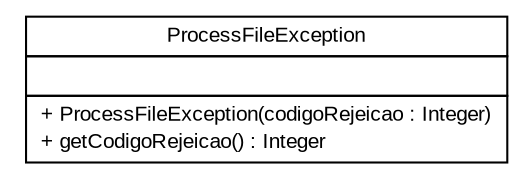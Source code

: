 #!/usr/local/bin/dot
#
# Class diagram 
# Generated by UMLGraph version R5_6 (http://www.umlgraph.org/)
#

digraph G {
	edge [fontname="arial",fontsize=10,labelfontname="arial",labelfontsize=10];
	node [fontname="arial",fontsize=10,shape=plaintext];
	nodesep=0.25;
	ranksep=0.5;
	// br.gov.to.sefaz.exception.file.ProcessFileException
	c7 [label=<<table title="br.gov.to.sefaz.exception.file.ProcessFileException" border="0" cellborder="1" cellspacing="0" cellpadding="2" port="p" href="./ProcessFileException.html">
		<tr><td><table border="0" cellspacing="0" cellpadding="1">
<tr><td align="center" balign="center"> ProcessFileException </td></tr>
		</table></td></tr>
		<tr><td><table border="0" cellspacing="0" cellpadding="1">
<tr><td align="left" balign="left">  </td></tr>
		</table></td></tr>
		<tr><td><table border="0" cellspacing="0" cellpadding="1">
<tr><td align="left" balign="left"> + ProcessFileException(codigoRejeicao : Integer) </td></tr>
<tr><td align="left" balign="left"> + getCodigoRejeicao() : Integer </td></tr>
		</table></td></tr>
		</table>>, URL="./ProcessFileException.html", fontname="arial", fontcolor="black", fontsize=10.0];
}

